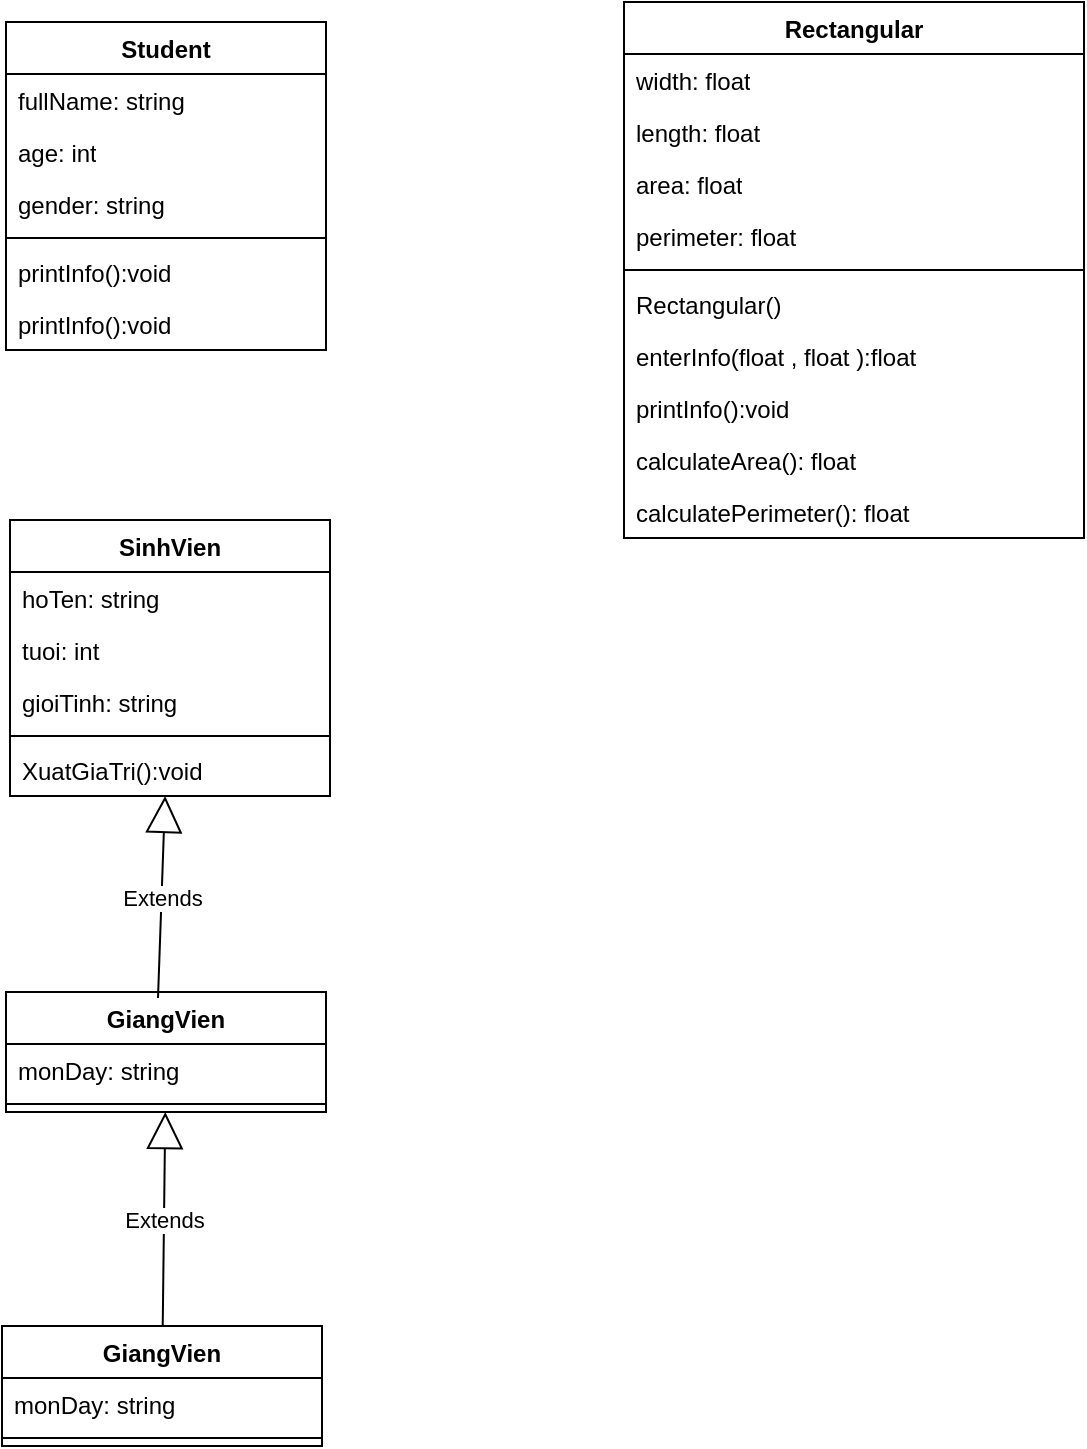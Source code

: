 <mxfile version="21.6.5" type="google">
  <diagram name="Page-1" id="vz0Bo8CNO2xfcpBJlPZQ">
    <mxGraphModel grid="0" page="1" gridSize="10" guides="1" tooltips="1" connect="1" arrows="1" fold="1" pageScale="1" pageWidth="827" pageHeight="1169" math="0" shadow="0">
      <root>
        <mxCell id="0" />
        <mxCell id="1" parent="0" />
        <mxCell id="gqQXN_3xm64o6Mg7qUSi-1" value="Student" style="swimlane;fontStyle=1;align=center;verticalAlign=top;childLayout=stackLayout;horizontal=1;startSize=26;horizontalStack=0;resizeParent=1;resizeParentMax=0;resizeLast=0;collapsible=1;marginBottom=0;whiteSpace=wrap;html=1;" vertex="1" parent="1">
          <mxGeometry x="60" y="36" width="160" height="164" as="geometry" />
        </mxCell>
        <mxCell id="gqQXN_3xm64o6Mg7qUSi-2" value="fullName: string" style="text;strokeColor=none;fillColor=none;align=left;verticalAlign=top;spacingLeft=4;spacingRight=4;overflow=hidden;rotatable=0;points=[[0,0.5],[1,0.5]];portConstraint=eastwest;whiteSpace=wrap;html=1;" vertex="1" parent="gqQXN_3xm64o6Mg7qUSi-1">
          <mxGeometry y="26" width="160" height="26" as="geometry" />
        </mxCell>
        <mxCell id="gqQXN_3xm64o6Mg7qUSi-7" value="age: int" style="text;strokeColor=none;fillColor=none;align=left;verticalAlign=top;spacingLeft=4;spacingRight=4;overflow=hidden;rotatable=0;points=[[0,0.5],[1,0.5]];portConstraint=eastwest;whiteSpace=wrap;html=1;" vertex="1" parent="gqQXN_3xm64o6Mg7qUSi-1">
          <mxGeometry y="52" width="160" height="26" as="geometry" />
        </mxCell>
        <mxCell id="gqQXN_3xm64o6Mg7qUSi-9" value="gender: string" style="text;strokeColor=none;fillColor=none;align=left;verticalAlign=top;spacingLeft=4;spacingRight=4;overflow=hidden;rotatable=0;points=[[0,0.5],[1,0.5]];portConstraint=eastwest;whiteSpace=wrap;html=1;" vertex="1" parent="gqQXN_3xm64o6Mg7qUSi-1">
          <mxGeometry y="78" width="160" height="26" as="geometry" />
        </mxCell>
        <mxCell id="gqQXN_3xm64o6Mg7qUSi-3" value="" style="line;strokeWidth=1;fillColor=none;align=left;verticalAlign=middle;spacingTop=-1;spacingLeft=3;spacingRight=3;rotatable=0;labelPosition=right;points=[];portConstraint=eastwest;strokeColor=inherit;" vertex="1" parent="gqQXN_3xm64o6Mg7qUSi-1">
          <mxGeometry y="104" width="160" height="8" as="geometry" />
        </mxCell>
        <mxCell id="gqQXN_3xm64o6Mg7qUSi-4" value="printInfo():void" style="text;strokeColor=none;fillColor=none;align=left;verticalAlign=top;spacingLeft=4;spacingRight=4;overflow=hidden;rotatable=0;points=[[0,0.5],[1,0.5]];portConstraint=eastwest;whiteSpace=wrap;html=1;" vertex="1" parent="gqQXN_3xm64o6Mg7qUSi-1">
          <mxGeometry y="112" width="160" height="26" as="geometry" />
        </mxCell>
        <mxCell id="gqQXN_3xm64o6Mg7qUSi-12" value="printInfo():void" style="text;strokeColor=none;fillColor=none;align=left;verticalAlign=top;spacingLeft=4;spacingRight=4;overflow=hidden;rotatable=0;points=[[0,0.5],[1,0.5]];portConstraint=eastwest;whiteSpace=wrap;html=1;" vertex="1" parent="gqQXN_3xm64o6Mg7qUSi-1">
          <mxGeometry y="138" width="160" height="26" as="geometry" />
        </mxCell>
        <mxCell id="gqQXN_3xm64o6Mg7qUSi-13" value="Rectangular" style="swimlane;fontStyle=1;align=center;verticalAlign=top;childLayout=stackLayout;horizontal=1;startSize=26;horizontalStack=0;resizeParent=1;resizeParentMax=0;resizeLast=0;collapsible=1;marginBottom=0;whiteSpace=wrap;html=1;" vertex="1" parent="1">
          <mxGeometry x="369" y="26" width="230" height="268" as="geometry" />
        </mxCell>
        <mxCell id="gqQXN_3xm64o6Mg7qUSi-14" value="width: float" style="text;strokeColor=none;fillColor=none;align=left;verticalAlign=top;spacingLeft=4;spacingRight=4;overflow=hidden;rotatable=0;points=[[0,0.5],[1,0.5]];portConstraint=eastwest;whiteSpace=wrap;html=1;" vertex="1" parent="gqQXN_3xm64o6Mg7qUSi-13">
          <mxGeometry y="26" width="230" height="26" as="geometry" />
        </mxCell>
        <mxCell id="gqQXN_3xm64o6Mg7qUSi-17" value="length: float" style="text;strokeColor=none;fillColor=none;align=left;verticalAlign=top;spacingLeft=4;spacingRight=4;overflow=hidden;rotatable=0;points=[[0,0.5],[1,0.5]];portConstraint=eastwest;whiteSpace=wrap;html=1;" vertex="1" parent="gqQXN_3xm64o6Mg7qUSi-13">
          <mxGeometry y="52" width="230" height="26" as="geometry" />
        </mxCell>
        <mxCell id="gqQXN_3xm64o6Mg7qUSi-21" value="area: float" style="text;strokeColor=none;fillColor=none;align=left;verticalAlign=top;spacingLeft=4;spacingRight=4;overflow=hidden;rotatable=0;points=[[0,0.5],[1,0.5]];portConstraint=eastwest;whiteSpace=wrap;html=1;" vertex="1" parent="gqQXN_3xm64o6Mg7qUSi-13">
          <mxGeometry y="78" width="230" height="26" as="geometry" />
        </mxCell>
        <mxCell id="gqQXN_3xm64o6Mg7qUSi-22" value="perimeter: float" style="text;strokeColor=none;fillColor=none;align=left;verticalAlign=top;spacingLeft=4;spacingRight=4;overflow=hidden;rotatable=0;points=[[0,0.5],[1,0.5]];portConstraint=eastwest;whiteSpace=wrap;html=1;" vertex="1" parent="gqQXN_3xm64o6Mg7qUSi-13">
          <mxGeometry y="104" width="230" height="26" as="geometry" />
        </mxCell>
        <mxCell id="gqQXN_3xm64o6Mg7qUSi-15" value="" style="line;strokeWidth=1;fillColor=none;align=left;verticalAlign=middle;spacingTop=-1;spacingLeft=3;spacingRight=3;rotatable=0;labelPosition=right;points=[];portConstraint=eastwest;strokeColor=inherit;" vertex="1" parent="gqQXN_3xm64o6Mg7qUSi-13">
          <mxGeometry y="130" width="230" height="8" as="geometry" />
        </mxCell>
        <mxCell id="gqQXN_3xm64o6Mg7qUSi-16" value="Rectangular()" style="text;strokeColor=none;fillColor=none;align=left;verticalAlign=top;spacingLeft=4;spacingRight=4;overflow=hidden;rotatable=0;points=[[0,0.5],[1,0.5]];portConstraint=eastwest;whiteSpace=wrap;html=1;" vertex="1" parent="gqQXN_3xm64o6Mg7qUSi-13">
          <mxGeometry y="138" width="230" height="26" as="geometry" />
        </mxCell>
        <mxCell id="gqQXN_3xm64o6Mg7qUSi-19" value="enterInfo(float , float ):float" style="text;strokeColor=none;fillColor=none;align=left;verticalAlign=top;spacingLeft=4;spacingRight=4;overflow=hidden;rotatable=0;points=[[0,0.5],[1,0.5]];portConstraint=eastwest;whiteSpace=wrap;html=1;" vertex="1" parent="gqQXN_3xm64o6Mg7qUSi-13">
          <mxGeometry y="164" width="230" height="26" as="geometry" />
        </mxCell>
        <mxCell id="gqQXN_3xm64o6Mg7qUSi-20" value="printInfo():void" style="text;strokeColor=none;fillColor=none;align=left;verticalAlign=top;spacingLeft=4;spacingRight=4;overflow=hidden;rotatable=0;points=[[0,0.5],[1,0.5]];portConstraint=eastwest;whiteSpace=wrap;html=1;" vertex="1" parent="gqQXN_3xm64o6Mg7qUSi-13">
          <mxGeometry y="190" width="230" height="26" as="geometry" />
        </mxCell>
        <mxCell id="gqQXN_3xm64o6Mg7qUSi-23" value="calculateArea(): float" style="text;strokeColor=none;fillColor=none;align=left;verticalAlign=top;spacingLeft=4;spacingRight=4;overflow=hidden;rotatable=0;points=[[0,0.5],[1,0.5]];portConstraint=eastwest;whiteSpace=wrap;html=1;" vertex="1" parent="gqQXN_3xm64o6Mg7qUSi-13">
          <mxGeometry y="216" width="230" height="26" as="geometry" />
        </mxCell>
        <mxCell id="gqQXN_3xm64o6Mg7qUSi-18" value="calculatePerimeter(): float" style="text;strokeColor=none;fillColor=none;align=left;verticalAlign=top;spacingLeft=4;spacingRight=4;overflow=hidden;rotatable=0;points=[[0,0.5],[1,0.5]];portConstraint=eastwest;whiteSpace=wrap;html=1;" vertex="1" parent="gqQXN_3xm64o6Mg7qUSi-13">
          <mxGeometry y="242" width="230" height="26" as="geometry" />
        </mxCell>
        <mxCell id="n-4FxnxsXCLCueNgri8v-1" value="SinhVien" style="swimlane;fontStyle=1;align=center;verticalAlign=top;childLayout=stackLayout;horizontal=1;startSize=26;horizontalStack=0;resizeParent=1;resizeParentMax=0;resizeLast=0;collapsible=1;marginBottom=0;whiteSpace=wrap;html=1;" vertex="1" parent="1">
          <mxGeometry x="62" y="285" width="160" height="138" as="geometry" />
        </mxCell>
        <mxCell id="n-4FxnxsXCLCueNgri8v-2" value="hoTen: string" style="text;strokeColor=none;fillColor=none;align=left;verticalAlign=top;spacingLeft=4;spacingRight=4;overflow=hidden;rotatable=0;points=[[0,0.5],[1,0.5]];portConstraint=eastwest;whiteSpace=wrap;html=1;" vertex="1" parent="n-4FxnxsXCLCueNgri8v-1">
          <mxGeometry y="26" width="160" height="26" as="geometry" />
        </mxCell>
        <mxCell id="n-4FxnxsXCLCueNgri8v-3" value="tuoi: int" style="text;strokeColor=none;fillColor=none;align=left;verticalAlign=top;spacingLeft=4;spacingRight=4;overflow=hidden;rotatable=0;points=[[0,0.5],[1,0.5]];portConstraint=eastwest;whiteSpace=wrap;html=1;" vertex="1" parent="n-4FxnxsXCLCueNgri8v-1">
          <mxGeometry y="52" width="160" height="26" as="geometry" />
        </mxCell>
        <mxCell id="n-4FxnxsXCLCueNgri8v-4" value="gioiTinh: string" style="text;strokeColor=none;fillColor=none;align=left;verticalAlign=top;spacingLeft=4;spacingRight=4;overflow=hidden;rotatable=0;points=[[0,0.5],[1,0.5]];portConstraint=eastwest;whiteSpace=wrap;html=1;" vertex="1" parent="n-4FxnxsXCLCueNgri8v-1">
          <mxGeometry y="78" width="160" height="26" as="geometry" />
        </mxCell>
        <mxCell id="n-4FxnxsXCLCueNgri8v-5" value="" style="line;strokeWidth=1;fillColor=none;align=left;verticalAlign=middle;spacingTop=-1;spacingLeft=3;spacingRight=3;rotatable=0;labelPosition=right;points=[];portConstraint=eastwest;strokeColor=inherit;" vertex="1" parent="n-4FxnxsXCLCueNgri8v-1">
          <mxGeometry y="104" width="160" height="8" as="geometry" />
        </mxCell>
        <mxCell id="n-4FxnxsXCLCueNgri8v-6" value="XuatGiaTri():void" style="text;strokeColor=none;fillColor=none;align=left;verticalAlign=top;spacingLeft=4;spacingRight=4;overflow=hidden;rotatable=0;points=[[0,0.5],[1,0.5]];portConstraint=eastwest;whiteSpace=wrap;html=1;" vertex="1" parent="n-4FxnxsXCLCueNgri8v-1">
          <mxGeometry y="112" width="160" height="26" as="geometry" />
        </mxCell>
        <mxCell id="n-4FxnxsXCLCueNgri8v-8" value="GiangVien" style="swimlane;fontStyle=1;align=center;verticalAlign=top;childLayout=stackLayout;horizontal=1;startSize=26;horizontalStack=0;resizeParent=1;resizeParentMax=0;resizeLast=0;collapsible=1;marginBottom=0;whiteSpace=wrap;html=1;" vertex="1" parent="1">
          <mxGeometry x="60" y="521" width="160" height="60" as="geometry" />
        </mxCell>
        <mxCell id="n-4FxnxsXCLCueNgri8v-19" value="Extends" style="endArrow=block;endSize=16;endFill=0;html=1;rounded=0;" edge="1" parent="n-4FxnxsXCLCueNgri8v-8" target="n-4FxnxsXCLCueNgri8v-1">
          <mxGeometry width="160" relative="1" as="geometry">
            <mxPoint x="76" y="3" as="sourcePoint" />
            <mxPoint x="236" y="3" as="targetPoint" />
          </mxGeometry>
        </mxCell>
        <mxCell id="n-4FxnxsXCLCueNgri8v-9" value="monDay: string" style="text;strokeColor=none;fillColor=none;align=left;verticalAlign=top;spacingLeft=4;spacingRight=4;overflow=hidden;rotatable=0;points=[[0,0.5],[1,0.5]];portConstraint=eastwest;whiteSpace=wrap;html=1;" vertex="1" parent="n-4FxnxsXCLCueNgri8v-8">
          <mxGeometry y="26" width="160" height="26" as="geometry" />
        </mxCell>
        <mxCell id="n-4FxnxsXCLCueNgri8v-12" value="" style="line;strokeWidth=1;fillColor=none;align=left;verticalAlign=middle;spacingTop=-1;spacingLeft=3;spacingRight=3;rotatable=0;labelPosition=right;points=[];portConstraint=eastwest;strokeColor=inherit;" vertex="1" parent="n-4FxnxsXCLCueNgri8v-8">
          <mxGeometry y="52" width="160" height="8" as="geometry" />
        </mxCell>
        <mxCell id="n-4FxnxsXCLCueNgri8v-15" value="GiangVien" style="swimlane;fontStyle=1;align=center;verticalAlign=top;childLayout=stackLayout;horizontal=1;startSize=26;horizontalStack=0;resizeParent=1;resizeParentMax=0;resizeLast=0;collapsible=1;marginBottom=0;whiteSpace=wrap;html=1;" vertex="1" parent="1">
          <mxGeometry x="58" y="688" width="160" height="60" as="geometry" />
        </mxCell>
        <mxCell id="n-4FxnxsXCLCueNgri8v-16" value="monDay: string" style="text;strokeColor=none;fillColor=none;align=left;verticalAlign=top;spacingLeft=4;spacingRight=4;overflow=hidden;rotatable=0;points=[[0,0.5],[1,0.5]];portConstraint=eastwest;whiteSpace=wrap;html=1;" vertex="1" parent="n-4FxnxsXCLCueNgri8v-15">
          <mxGeometry y="26" width="160" height="26" as="geometry" />
        </mxCell>
        <mxCell id="n-4FxnxsXCLCueNgri8v-17" value="" style="line;strokeWidth=1;fillColor=none;align=left;verticalAlign=middle;spacingTop=-1;spacingLeft=3;spacingRight=3;rotatable=0;labelPosition=right;points=[];portConstraint=eastwest;strokeColor=inherit;" vertex="1" parent="n-4FxnxsXCLCueNgri8v-15">
          <mxGeometry y="52" width="160" height="8" as="geometry" />
        </mxCell>
        <mxCell id="n-4FxnxsXCLCueNgri8v-21" value="Extends" style="endArrow=block;endSize=16;endFill=0;html=1;rounded=0;" edge="1" parent="1" source="n-4FxnxsXCLCueNgri8v-15" target="n-4FxnxsXCLCueNgri8v-8">
          <mxGeometry width="160" relative="1" as="geometry">
            <mxPoint x="158" y="709" as="sourcePoint" />
            <mxPoint x="318" y="709" as="targetPoint" />
          </mxGeometry>
        </mxCell>
      </root>
    </mxGraphModel>
  </diagram>
</mxfile>
